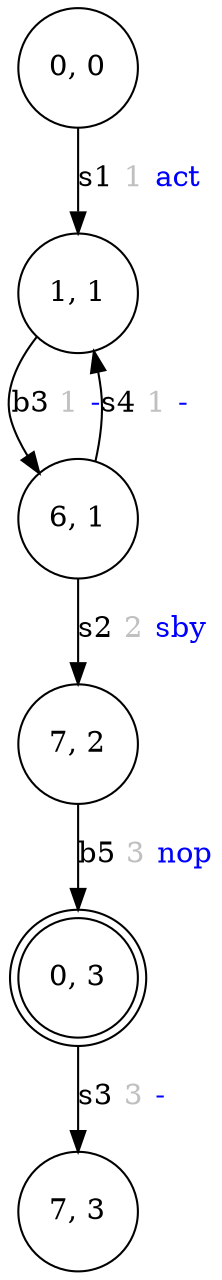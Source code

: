 digraph Rete2_OS {
	"0, 0" -> "1, 1" [label=<s1 <FONT COLOR="grey">1</FONT> <FONT COLOR="blue">act</FONT>>]
	"1, 1" -> "6, 1" [label=<b3 <FONT COLOR="grey">1</FONT> <FONT COLOR="blue">-</FONT>>]
	"6, 1" -> "7, 2" [label=<s2 <FONT COLOR="grey">2</FONT> <FONT COLOR="blue">sby</FONT>>]
	"7, 2" -> "0, 3" [label=<b5 <FONT COLOR="grey">3</FONT> <FONT COLOR="blue">nop</FONT>>]
	"0, 3" -> "7, 3" [label=<s3 <FONT COLOR="grey">3</FONT> <FONT COLOR="blue">-</FONT>>]
	"6, 1" -> "1, 1" [label=<s4 <FONT COLOR="grey">1</FONT> <FONT COLOR="blue">-</FONT>>]
	"0, 0" [shape=circle]
	"1, 1" [shape=circle]
	"6, 1" [shape=circle]
	"7, 2" [shape=circle]
	"0, 3" [shape=doublecircle]
	"7, 3" [shape=circle]
}
